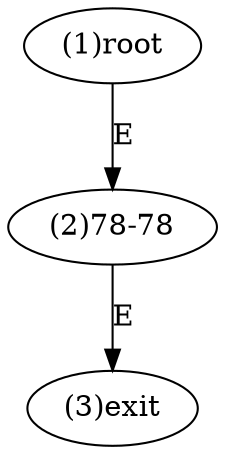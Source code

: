 digraph "" { 
1[ label="(1)root"];
2[ label="(2)78-78"];
3[ label="(3)exit"];
1->2[ label="E"];
2->3[ label="E"];
}